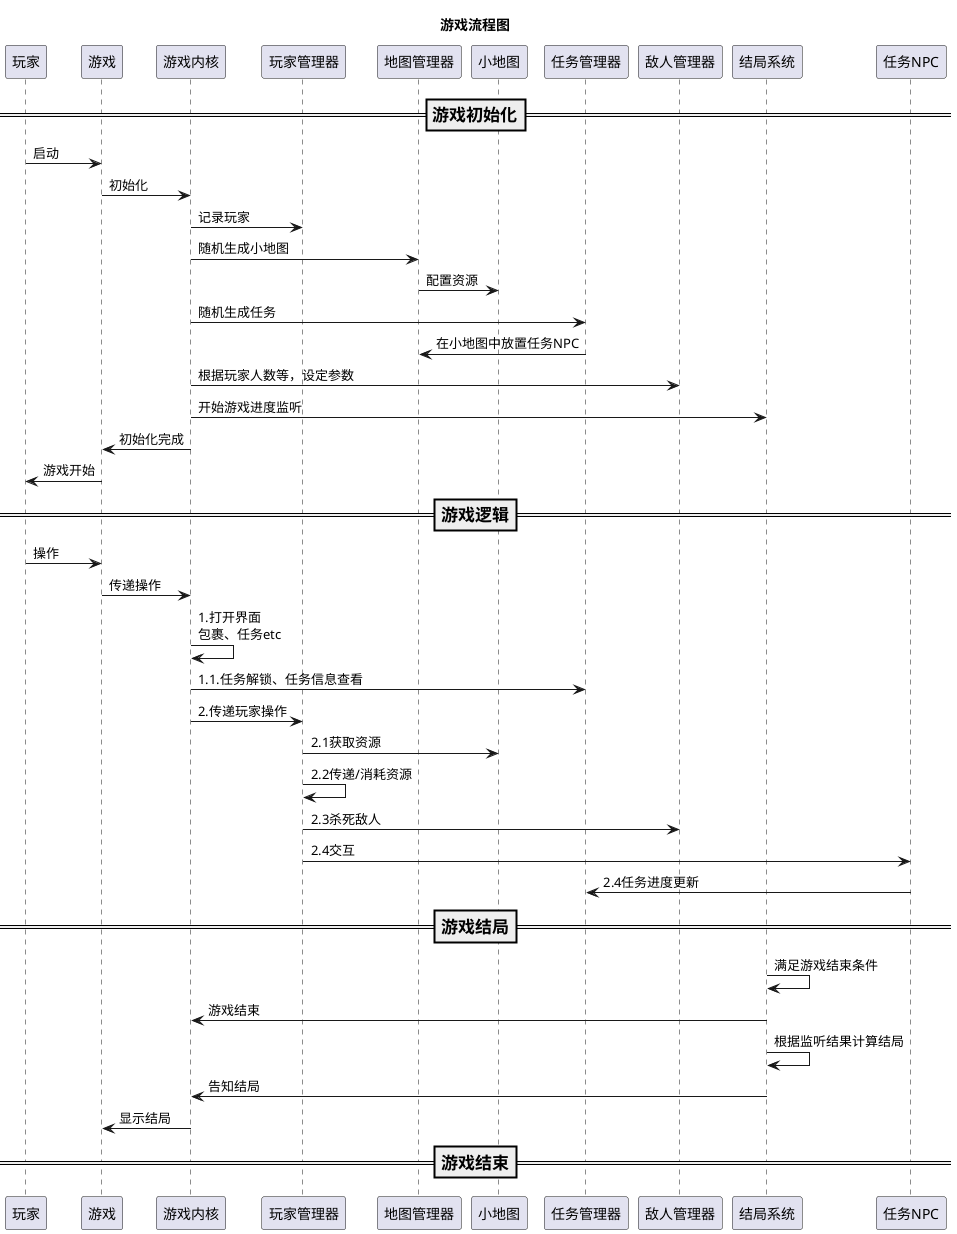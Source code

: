 @startuml 游戏流程
title 游戏流程图
===游戏初始化==
玩家 -> 游戏 : 启动
游戏 -> 游戏内核 : 初始化
游戏内核 -> 玩家管理器 : 记录玩家
游戏内核 -> 地图管理器 : 随机生成小地图
地图管理器 -> 小地图 : 配置资源
游戏内核 -> 任务管理器 : 随机生成任务
任务管理器 -> 地图管理器 : 在小地图中放置任务NPC
游戏内核 -> 敌人管理器 : 根据玩家人数等，设定参数
游戏内核 -> 结局系统 : 开始游戏进度监听
游戏内核 -> 游戏 : 初始化完成
游戏 -> 玩家 : 游戏开始
===游戏逻辑==
玩家 -> 游戏 : 操作
游戏 -> 游戏内核 : 传递操作
游戏内核 -> 游戏内核 : 1.打开界面\n包裹、任务etc
游戏内核 -> 任务管理器 : 1.1.任务解锁、任务信息查看
游戏内核 -> 玩家管理器 : 2.传递玩家操作
玩家管理器 -> 小地图 : 2.1获取资源
玩家管理器 -> 玩家管理器 : 2.2传递/消耗资源
玩家管理器 -> 敌人管理器 : 2.3杀死敌人
玩家管理器 -> 任务NPC : 2.4交互
任务NPC -> 任务管理器 : 2.4任务进度更新
===游戏结局==
结局系统 -> 结局系统 : 满足游戏结束条件
结局系统 -> 游戏内核 : 游戏结束
结局系统 -> 结局系统 : 根据监听结果计算结局
结局系统 -> 游戏内核 : 告知结局
游戏内核 -> 游戏 : 显示结局
===游戏结束==
@enduml
